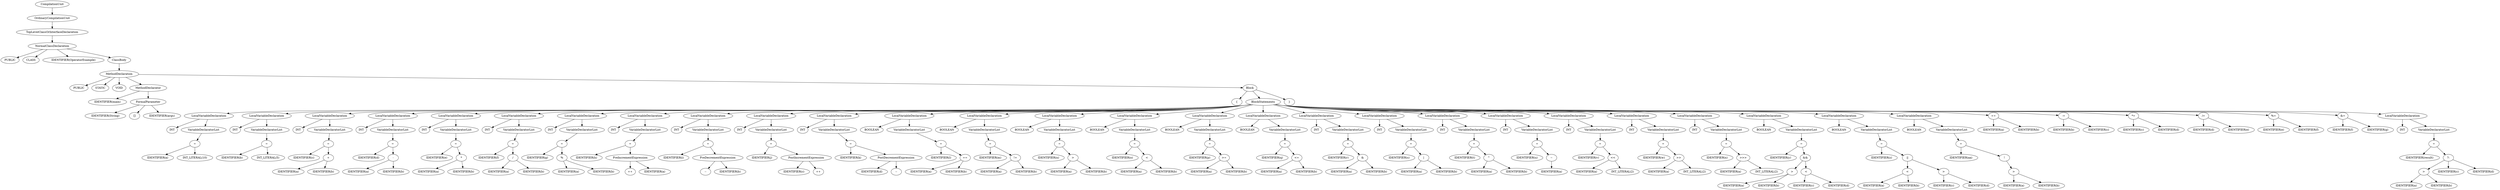 digraph {
 node0 [label="CompilationUnit"]
 node1 [label="OrdinaryCompilationUnit"]
 node0 -> node1
 node2 [label="TopLevelClassOrInterfaceDeclaration"]
 node1 -> node2
 node3 [label="NormalClassDeclaration"]
 node2 -> node3
 node4 [label="PUBLIC"]
 node3 -> node4
 node5 [label="CLASS"]
 node3 -> node5
 node6 [label="IDENTIFIER(OperatorExample)"]
 node3 -> node6
 node7 [label="ClassBody"]
 node3 -> node7
 node8 [label="MethodDeclaration"]
 node7 -> node8
 node9 [label="PUBLIC"]
 node8 -> node9
 node10 [label="STATIC"]
 node8 -> node10
 node11 [label="VOID"]
 node8 -> node11
 node12 [label="MethodDeclarator"]
 node8 -> node12
 node13 [label="IDENTIFIER(main)"]
 node12 -> node13
 node14 [label="FormalParameter"]
 node12 -> node14
 node15 [label="IDENTIFIER(String)"]
 node14 -> node15
 node16 [label="[]"]
 node14 -> node16
 node17 [label="IDENTIFIER(args)"]
 node14 -> node17
 node18 [label="Block"]
 node8 -> node18
 node19 [label="{"]
 node18 -> node19
 node20 [label="BlockStatements"]
 node18 -> node20
 node21 [label="LocalVariableDeclaration"]
 node20 -> node21
 node22 [label="INT"]
 node21 -> node22
 node23 [label="VariableDeclaratorList"]
 node21 -> node23
 node24 [label="="]
 node23 -> node24
 node25 [label="IDENTIFIER(a)"]
 node24 -> node25
 node26 [label="INT_LITERAL(10)"]
 node24 -> node26
 node27 [label="LocalVariableDeclaration"]
 node20 -> node27
 node28 [label="INT"]
 node27 -> node28
 node29 [label="VariableDeclaratorList"]
 node27 -> node29
 node30 [label="="]
 node29 -> node30
 node31 [label="IDENTIFIER(b)"]
 node30 -> node31
 node32 [label="INT_LITERAL(5)"]
 node30 -> node32
 node33 [label="LocalVariableDeclaration"]
 node20 -> node33
 node34 [label="INT"]
 node33 -> node34
 node35 [label="VariableDeclaratorList"]
 node33 -> node35
 node36 [label="="]
 node35 -> node36
 node37 [label="IDENTIFIER(c)"]
 node36 -> node37
 node38 [label="+"]
 node36 -> node38
 node39 [label="IDENTIFIER(a)"]
 node38 -> node39
 node40 [label="IDENTIFIER(b)"]
 node38 -> node40
 node41 [label="LocalVariableDeclaration"]
 node20 -> node41
 node42 [label="INT"]
 node41 -> node42
 node43 [label="VariableDeclaratorList"]
 node41 -> node43
 node44 [label="="]
 node43 -> node44
 node45 [label="IDENTIFIER(d)"]
 node44 -> node45
 node46 [label="-"]
 node44 -> node46
 node47 [label="IDENTIFIER(a)"]
 node46 -> node47
 node48 [label="IDENTIFIER(b)"]
 node46 -> node48
 node49 [label="LocalVariableDeclaration"]
 node20 -> node49
 node50 [label="INT"]
 node49 -> node50
 node51 [label="VariableDeclaratorList"]
 node49 -> node51
 node52 [label="="]
 node51 -> node52
 node53 [label="IDENTIFIER(e)"]
 node52 -> node53
 node54 [label="*"]
 node52 -> node54
 node55 [label="IDENTIFIER(a)"]
 node54 -> node55
 node56 [label="IDENTIFIER(b)"]
 node54 -> node56
 node57 [label="LocalVariableDeclaration"]
 node20 -> node57
 node58 [label="INT"]
 node57 -> node58
 node59 [label="VariableDeclaratorList"]
 node57 -> node59
 node60 [label="="]
 node59 -> node60
 node61 [label="IDENTIFIER(f)"]
 node60 -> node61
 node62 [label="/"]
 node60 -> node62
 node63 [label="IDENTIFIER(a)"]
 node62 -> node63
 node64 [label="IDENTIFIER(b)"]
 node62 -> node64
 node65 [label="LocalVariableDeclaration"]
 node20 -> node65
 node66 [label="INT"]
 node65 -> node66
 node67 [label="VariableDeclaratorList"]
 node65 -> node67
 node68 [label="="]
 node67 -> node68
 node69 [label="IDENTIFIER(g)"]
 node68 -> node69
 node70 [label="%"]
 node68 -> node70
 node71 [label="IDENTIFIER(a)"]
 node70 -> node71
 node72 [label="IDENTIFIER(b)"]
 node70 -> node72
 node73 [label="LocalVariableDeclaration"]
 node20 -> node73
 node74 [label="INT"]
 node73 -> node74
 node75 [label="VariableDeclaratorList"]
 node73 -> node75
 node76 [label="="]
 node75 -> node76
 node77 [label="IDENTIFIER(h)"]
 node76 -> node77
 node78 [label="PreIncrementExpression"]
 node76 -> node78
 node79 [label="++"]
 node78 -> node79
 node80 [label="IDENTIFIER(a)"]
 node78 -> node80
 node81 [label="LocalVariableDeclaration"]
 node20 -> node81
 node82 [label="INT"]
 node81 -> node82
 node83 [label="VariableDeclaratorList"]
 node81 -> node83
 node84 [label="="]
 node83 -> node84
 node85 [label="IDENTIFIER(i)"]
 node84 -> node85
 node86 [label="PreDecrementExpression"]
 node84 -> node86
 node87 [label="--"]
 node86 -> node87
 node88 [label="IDENTIFIER(b)"]
 node86 -> node88
 node89 [label="LocalVariableDeclaration"]
 node20 -> node89
 node90 [label="INT"]
 node89 -> node90
 node91 [label="VariableDeclaratorList"]
 node89 -> node91
 node92 [label="="]
 node91 -> node92
 node93 [label="IDENTIFIER(j)"]
 node92 -> node93
 node94 [label="PostIncrementExpression"]
 node92 -> node94
 node95 [label="IDENTIFIER(c)"]
 node94 -> node95
 node96 [label="++"]
 node94 -> node96
 node97 [label="LocalVariableDeclaration"]
 node20 -> node97
 node98 [label="INT"]
 node97 -> node98
 node99 [label="VariableDeclaratorList"]
 node97 -> node99
 node100 [label="="]
 node99 -> node100
 node101 [label="IDENTIFIER(k)"]
 node100 -> node101
 node102 [label="PostDecrementExpression"]
 node100 -> node102
 node103 [label="IDENTIFIER(d)"]
 node102 -> node103
 node104 [label="--"]
 node102 -> node104
 node105 [label="LocalVariableDeclaration"]
 node20 -> node105
 node106 [label="BOOLEAN"]
 node105 -> node106
 node107 [label="VariableDeclaratorList"]
 node105 -> node107
 node108 [label="="]
 node107 -> node108
 node109 [label="IDENTIFIER(l)"]
 node108 -> node109
 node110 [label="=="]
 node108 -> node110
 node111 [label="IDENTIFIER(a)"]
 node110 -> node111
 node112 [label="IDENTIFIER(b)"]
 node110 -> node112
 node113 [label="LocalVariableDeclaration"]
 node20 -> node113
 node114 [label="BOOLEAN"]
 node113 -> node114
 node115 [label="VariableDeclaratorList"]
 node113 -> node115
 node116 [label="="]
 node115 -> node116
 node117 [label="IDENTIFIER(m)"]
 node116 -> node117
 node118 [label="!="]
 node116 -> node118
 node119 [label="IDENTIFIER(a)"]
 node118 -> node119
 node120 [label="IDENTIFIER(b)"]
 node118 -> node120
 node121 [label="LocalVariableDeclaration"]
 node20 -> node121
 node122 [label="BOOLEAN"]
 node121 -> node122
 node123 [label="VariableDeclaratorList"]
 node121 -> node123
 node124 [label="="]
 node123 -> node124
 node125 [label="IDENTIFIER(n)"]
 node124 -> node125
 node126 [label=">"]
 node124 -> node126
 node127 [label="IDENTIFIER(a)"]
 node126 -> node127
 node128 [label="IDENTIFIER(b)"]
 node126 -> node128
 node129 [label="LocalVariableDeclaration"]
 node20 -> node129
 node130 [label="BOOLEAN"]
 node129 -> node130
 node131 [label="VariableDeclaratorList"]
 node129 -> node131
 node132 [label="="]
 node131 -> node132
 node133 [label="IDENTIFIER(o)"]
 node132 -> node133
 node134 [label="<"]
 node132 -> node134
 node135 [label="IDENTIFIER(a)"]
 node134 -> node135
 node136 [label="IDENTIFIER(b)"]
 node134 -> node136
 node137 [label="LocalVariableDeclaration"]
 node20 -> node137
 node138 [label="BOOLEAN"]
 node137 -> node138
 node139 [label="VariableDeclaratorList"]
 node137 -> node139
 node140 [label="="]
 node139 -> node140
 node141 [label="IDENTIFIER(p)"]
 node140 -> node141
 node142 [label=">="]
 node140 -> node142
 node143 [label="IDENTIFIER(a)"]
 node142 -> node143
 node144 [label="IDENTIFIER(b)"]
 node142 -> node144
 node145 [label="LocalVariableDeclaration"]
 node20 -> node145
 node146 [label="BOOLEAN"]
 node145 -> node146
 node147 [label="VariableDeclaratorList"]
 node145 -> node147
 node148 [label="="]
 node147 -> node148
 node149 [label="IDENTIFIER(q)"]
 node148 -> node149
 node150 [label="<="]
 node148 -> node150
 node151 [label="IDENTIFIER(a)"]
 node150 -> node151
 node152 [label="IDENTIFIER(b)"]
 node150 -> node152
 node153 [label="LocalVariableDeclaration"]
 node20 -> node153
 node154 [label="INT"]
 node153 -> node154
 node155 [label="VariableDeclaratorList"]
 node153 -> node155
 node156 [label="="]
 node155 -> node156
 node157 [label="IDENTIFIER(r)"]
 node156 -> node157
 node158 [label="&"]
 node156 -> node158
 node159 [label="IDENTIFIER(a)"]
 node158 -> node159
 node160 [label="IDENTIFIER(b)"]
 node158 -> node160
 node161 [label="LocalVariableDeclaration"]
 node20 -> node161
 node162 [label="INT"]
 node161 -> node162
 node163 [label="VariableDeclaratorList"]
 node161 -> node163
 node164 [label="="]
 node163 -> node164
 node165 [label="IDENTIFIER(s)"]
 node164 -> node165
 node166 [label="|"]
 node164 -> node166
 node167 [label="IDENTIFIER(a)"]
 node166 -> node167
 node168 [label="IDENTIFIER(b)"]
 node166 -> node168
 node169 [label="LocalVariableDeclaration"]
 node20 -> node169
 node170 [label="INT"]
 node169 -> node170
 node171 [label="VariableDeclaratorList"]
 node169 -> node171
 node172 [label="="]
 node171 -> node172
 node173 [label="IDENTIFIER(t)"]
 node172 -> node173
 node174 [label="^"]
 node172 -> node174
 node175 [label="IDENTIFIER(a)"]
 node174 -> node175
 node176 [label="IDENTIFIER(b)"]
 node174 -> node176
 node177 [label="LocalVariableDeclaration"]
 node20 -> node177
 node178 [label="INT"]
 node177 -> node178
 node179 [label="VariableDeclaratorList"]
 node177 -> node179
 node180 [label="="]
 node179 -> node180
 node181 [label="IDENTIFIER(u)"]
 node180 -> node181
 node182 [label="~"]
 node180 -> node182
 node183 [label="IDENTIFIER(a)"]
 node182 -> node183
 node184 [label="LocalVariableDeclaration"]
 node20 -> node184
 node185 [label="INT"]
 node184 -> node185
 node186 [label="VariableDeclaratorList"]
 node184 -> node186
 node187 [label="="]
 node186 -> node187
 node188 [label="IDENTIFIER(v)"]
 node187 -> node188
 node189 [label="<<"]
 node187 -> node189
 node190 [label="IDENTIFIER(a)"]
 node189 -> node190
 node191 [label="INT_LITERAL(2)"]
 node189 -> node191
 node192 [label="LocalVariableDeclaration"]
 node20 -> node192
 node193 [label="INT"]
 node192 -> node193
 node194 [label="VariableDeclaratorList"]
 node192 -> node194
 node195 [label="="]
 node194 -> node195
 node196 [label="IDENTIFIER(w)"]
 node195 -> node196
 node197 [label=">>"]
 node195 -> node197
 node198 [label="IDENTIFIER(a)"]
 node197 -> node198
 node199 [label="INT_LITERAL(2)"]
 node197 -> node199
 node200 [label="LocalVariableDeclaration"]
 node20 -> node200
 node201 [label="INT"]
 node200 -> node201
 node202 [label="VariableDeclaratorList"]
 node200 -> node202
 node203 [label="="]
 node202 -> node203
 node204 [label="IDENTIFIER(x)"]
 node203 -> node204
 node205 [label=">>>"]
 node203 -> node205
 node206 [label="IDENTIFIER(a)"]
 node205 -> node206
 node207 [label="INT_LITERAL(2)"]
 node205 -> node207
 node208 [label="LocalVariableDeclaration"]
 node20 -> node208
 node209 [label="BOOLEAN"]
 node208 -> node209
 node210 [label="VariableDeclaratorList"]
 node208 -> node210
 node211 [label="="]
 node210 -> node211
 node212 [label="IDENTIFIER(y)"]
 node211 -> node212
 node213 [label="&&"]
 node211 -> node213
 node214 [label=">"]
 node213 -> node214
 node215 [label="IDENTIFIER(a)"]
 node214 -> node215
 node216 [label="IDENTIFIER(b)"]
 node214 -> node216
 node217 [label="<"]
 node213 -> node217
 node218 [label="IDENTIFIER(c)"]
 node217 -> node218
 node219 [label="IDENTIFIER(d)"]
 node217 -> node219
 node220 [label="LocalVariableDeclaration"]
 node20 -> node220
 node221 [label="BOOLEAN"]
 node220 -> node221
 node222 [label="VariableDeclaratorList"]
 node220 -> node222
 node223 [label="="]
 node222 -> node223
 node224 [label="IDENTIFIER(z)"]
 node223 -> node224
 node225 [label="||"]
 node223 -> node225
 node226 [label="<"]
 node225 -> node226
 node227 [label="IDENTIFIER(a)"]
 node226 -> node227
 node228 [label="IDENTIFIER(b)"]
 node226 -> node228
 node229 [label=">"]
 node225 -> node229
 node230 [label="IDENTIFIER(c)"]
 node229 -> node230
 node231 [label="IDENTIFIER(d)"]
 node229 -> node231
 node232 [label="LocalVariableDeclaration"]
 node20 -> node232
 node233 [label="BOOLEAN"]
 node232 -> node233
 node234 [label="VariableDeclaratorList"]
 node232 -> node234
 node235 [label="="]
 node234 -> node235
 node236 [label="IDENTIFIER(aa)"]
 node235 -> node236
 node237 [label="!"]
 node235 -> node237
 node238 [label=">"]
 node237 -> node238
 node239 [label="IDENTIFIER(a)"]
 node238 -> node239
 node240 [label="IDENTIFIER(b)"]
 node238 -> node240
 node241 [label="+="]
 node20 -> node241
 node242 [label="IDENTIFIER(a)"]
 node241 -> node242
 node243 [label="IDENTIFIER(b)"]
 node241 -> node243
 node244 [label="-="]
 node20 -> node244
 node245 [label="IDENTIFIER(b)"]
 node244 -> node245
 node246 [label="IDENTIFIER(c)"]
 node244 -> node246
 node247 [label="*="]
 node20 -> node247
 node248 [label="IDENTIFIER(c)"]
 node247 -> node248
 node249 [label="IDENTIFIER(d)"]
 node247 -> node249
 node250 [label="/="]
 node20 -> node250
 node251 [label="IDENTIFIER(d)"]
 node250 -> node251
 node252 [label="IDENTIFIER(e)"]
 node250 -> node252
 node253 [label="%="]
 node20 -> node253
 node254 [label="IDENTIFIER(e)"]
 node253 -> node254
 node255 [label="IDENTIFIER(f)"]
 node253 -> node255
 node256 [label="&="]
 node20 -> node256
 node257 [label="IDENTIFIER(f)"]
 node256 -> node257
 node258 [label="IDENTIFIER(g)"]
 node256 -> node258
 node259 [label="LocalVariableDeclaration"]
 node20 -> node259
 node260 [label="INT"]
 node259 -> node260
 node261 [label="VariableDeclaratorList"]
 node259 -> node261
 node262 [label="="]
 node261 -> node262
 node263 [label="IDENTIFIER(result)"]
 node262 -> node263
 node264 [label="?:"]
 node262 -> node264
 node265 [label=">"]
 node264 -> node265
 node266 [label="IDENTIFIER(a)"]
 node265 -> node266
 node267 [label="IDENTIFIER(b)"]
 node265 -> node267
 node268 [label="IDENTIFIER(c)"]
 node264 -> node268
 node269 [label="IDENTIFIER(d)"]
 node264 -> node269
 node270 [label="}"]
 node18 -> node270
 }
